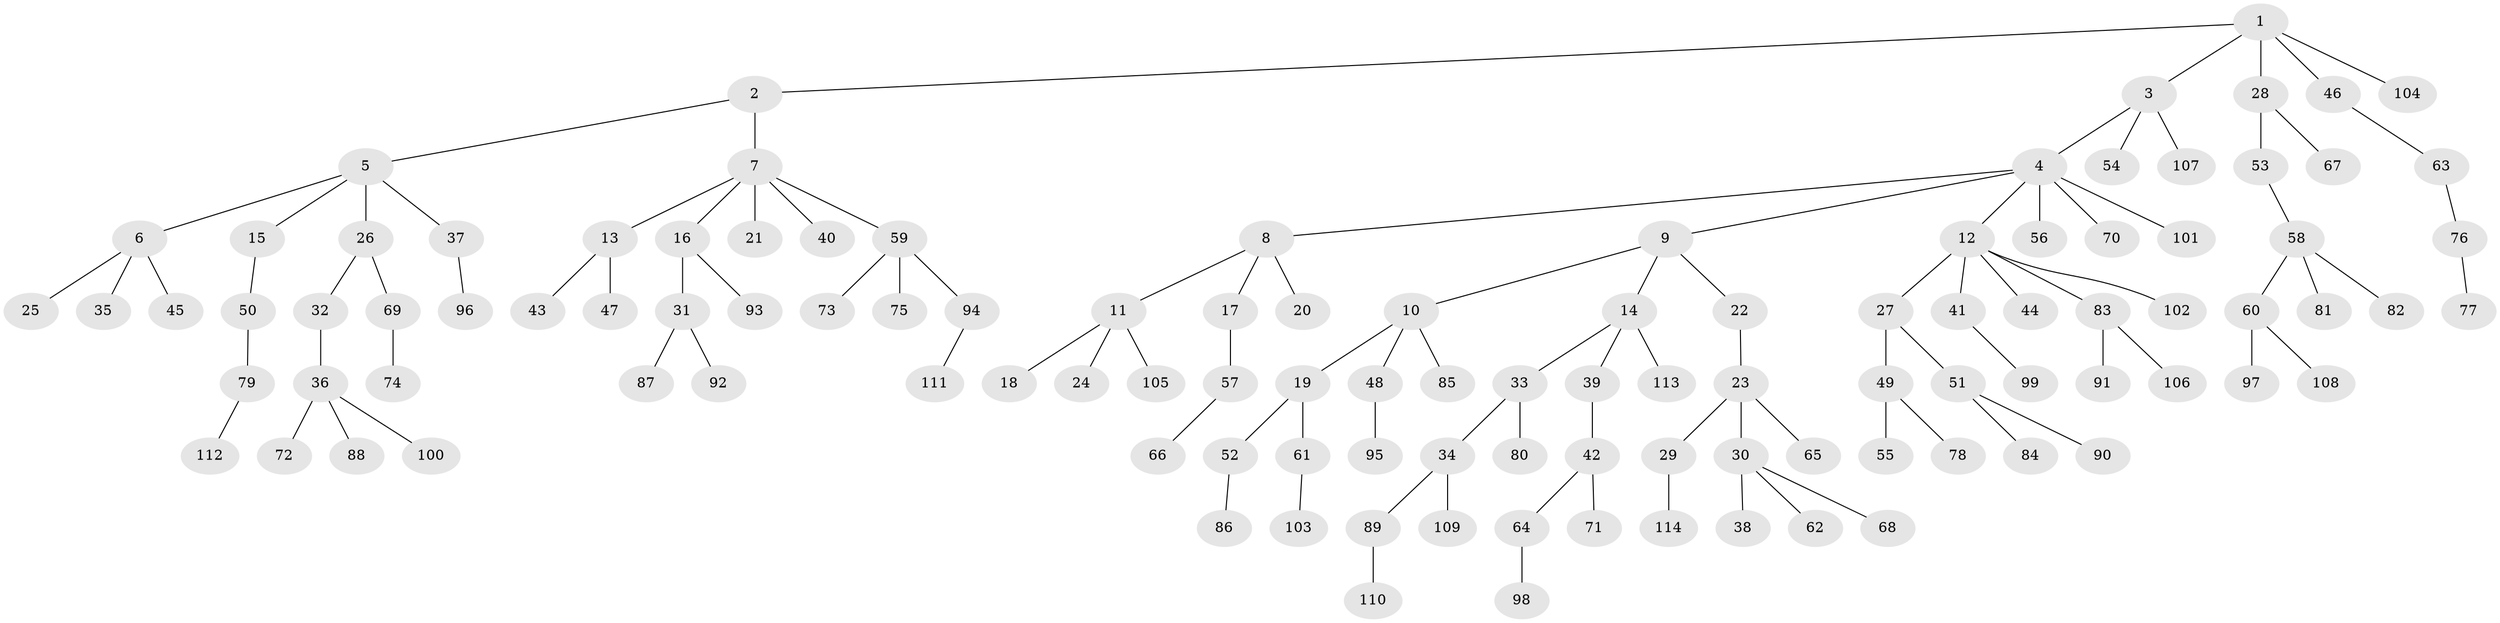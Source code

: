 // coarse degree distribution, {6: 0.037037037037037035, 3: 0.13580246913580246, 7: 0.024691358024691357, 5: 0.024691358024691357, 4: 0.037037037037037035, 2: 0.16049382716049382, 1: 0.5802469135802469}
// Generated by graph-tools (version 1.1) at 2025/24/03/03/25 07:24:08]
// undirected, 114 vertices, 113 edges
graph export_dot {
graph [start="1"]
  node [color=gray90,style=filled];
  1;
  2;
  3;
  4;
  5;
  6;
  7;
  8;
  9;
  10;
  11;
  12;
  13;
  14;
  15;
  16;
  17;
  18;
  19;
  20;
  21;
  22;
  23;
  24;
  25;
  26;
  27;
  28;
  29;
  30;
  31;
  32;
  33;
  34;
  35;
  36;
  37;
  38;
  39;
  40;
  41;
  42;
  43;
  44;
  45;
  46;
  47;
  48;
  49;
  50;
  51;
  52;
  53;
  54;
  55;
  56;
  57;
  58;
  59;
  60;
  61;
  62;
  63;
  64;
  65;
  66;
  67;
  68;
  69;
  70;
  71;
  72;
  73;
  74;
  75;
  76;
  77;
  78;
  79;
  80;
  81;
  82;
  83;
  84;
  85;
  86;
  87;
  88;
  89;
  90;
  91;
  92;
  93;
  94;
  95;
  96;
  97;
  98;
  99;
  100;
  101;
  102;
  103;
  104;
  105;
  106;
  107;
  108;
  109;
  110;
  111;
  112;
  113;
  114;
  1 -- 2;
  1 -- 3;
  1 -- 28;
  1 -- 46;
  1 -- 104;
  2 -- 5;
  2 -- 7;
  3 -- 4;
  3 -- 54;
  3 -- 107;
  4 -- 8;
  4 -- 9;
  4 -- 12;
  4 -- 56;
  4 -- 70;
  4 -- 101;
  5 -- 6;
  5 -- 15;
  5 -- 26;
  5 -- 37;
  6 -- 25;
  6 -- 35;
  6 -- 45;
  7 -- 13;
  7 -- 16;
  7 -- 21;
  7 -- 40;
  7 -- 59;
  8 -- 11;
  8 -- 17;
  8 -- 20;
  9 -- 10;
  9 -- 14;
  9 -- 22;
  10 -- 19;
  10 -- 48;
  10 -- 85;
  11 -- 18;
  11 -- 24;
  11 -- 105;
  12 -- 27;
  12 -- 41;
  12 -- 44;
  12 -- 83;
  12 -- 102;
  13 -- 43;
  13 -- 47;
  14 -- 33;
  14 -- 39;
  14 -- 113;
  15 -- 50;
  16 -- 31;
  16 -- 93;
  17 -- 57;
  19 -- 52;
  19 -- 61;
  22 -- 23;
  23 -- 29;
  23 -- 30;
  23 -- 65;
  26 -- 32;
  26 -- 69;
  27 -- 49;
  27 -- 51;
  28 -- 53;
  28 -- 67;
  29 -- 114;
  30 -- 38;
  30 -- 62;
  30 -- 68;
  31 -- 87;
  31 -- 92;
  32 -- 36;
  33 -- 34;
  33 -- 80;
  34 -- 89;
  34 -- 109;
  36 -- 72;
  36 -- 88;
  36 -- 100;
  37 -- 96;
  39 -- 42;
  41 -- 99;
  42 -- 64;
  42 -- 71;
  46 -- 63;
  48 -- 95;
  49 -- 55;
  49 -- 78;
  50 -- 79;
  51 -- 84;
  51 -- 90;
  52 -- 86;
  53 -- 58;
  57 -- 66;
  58 -- 60;
  58 -- 81;
  58 -- 82;
  59 -- 73;
  59 -- 75;
  59 -- 94;
  60 -- 97;
  60 -- 108;
  61 -- 103;
  63 -- 76;
  64 -- 98;
  69 -- 74;
  76 -- 77;
  79 -- 112;
  83 -- 91;
  83 -- 106;
  89 -- 110;
  94 -- 111;
}
